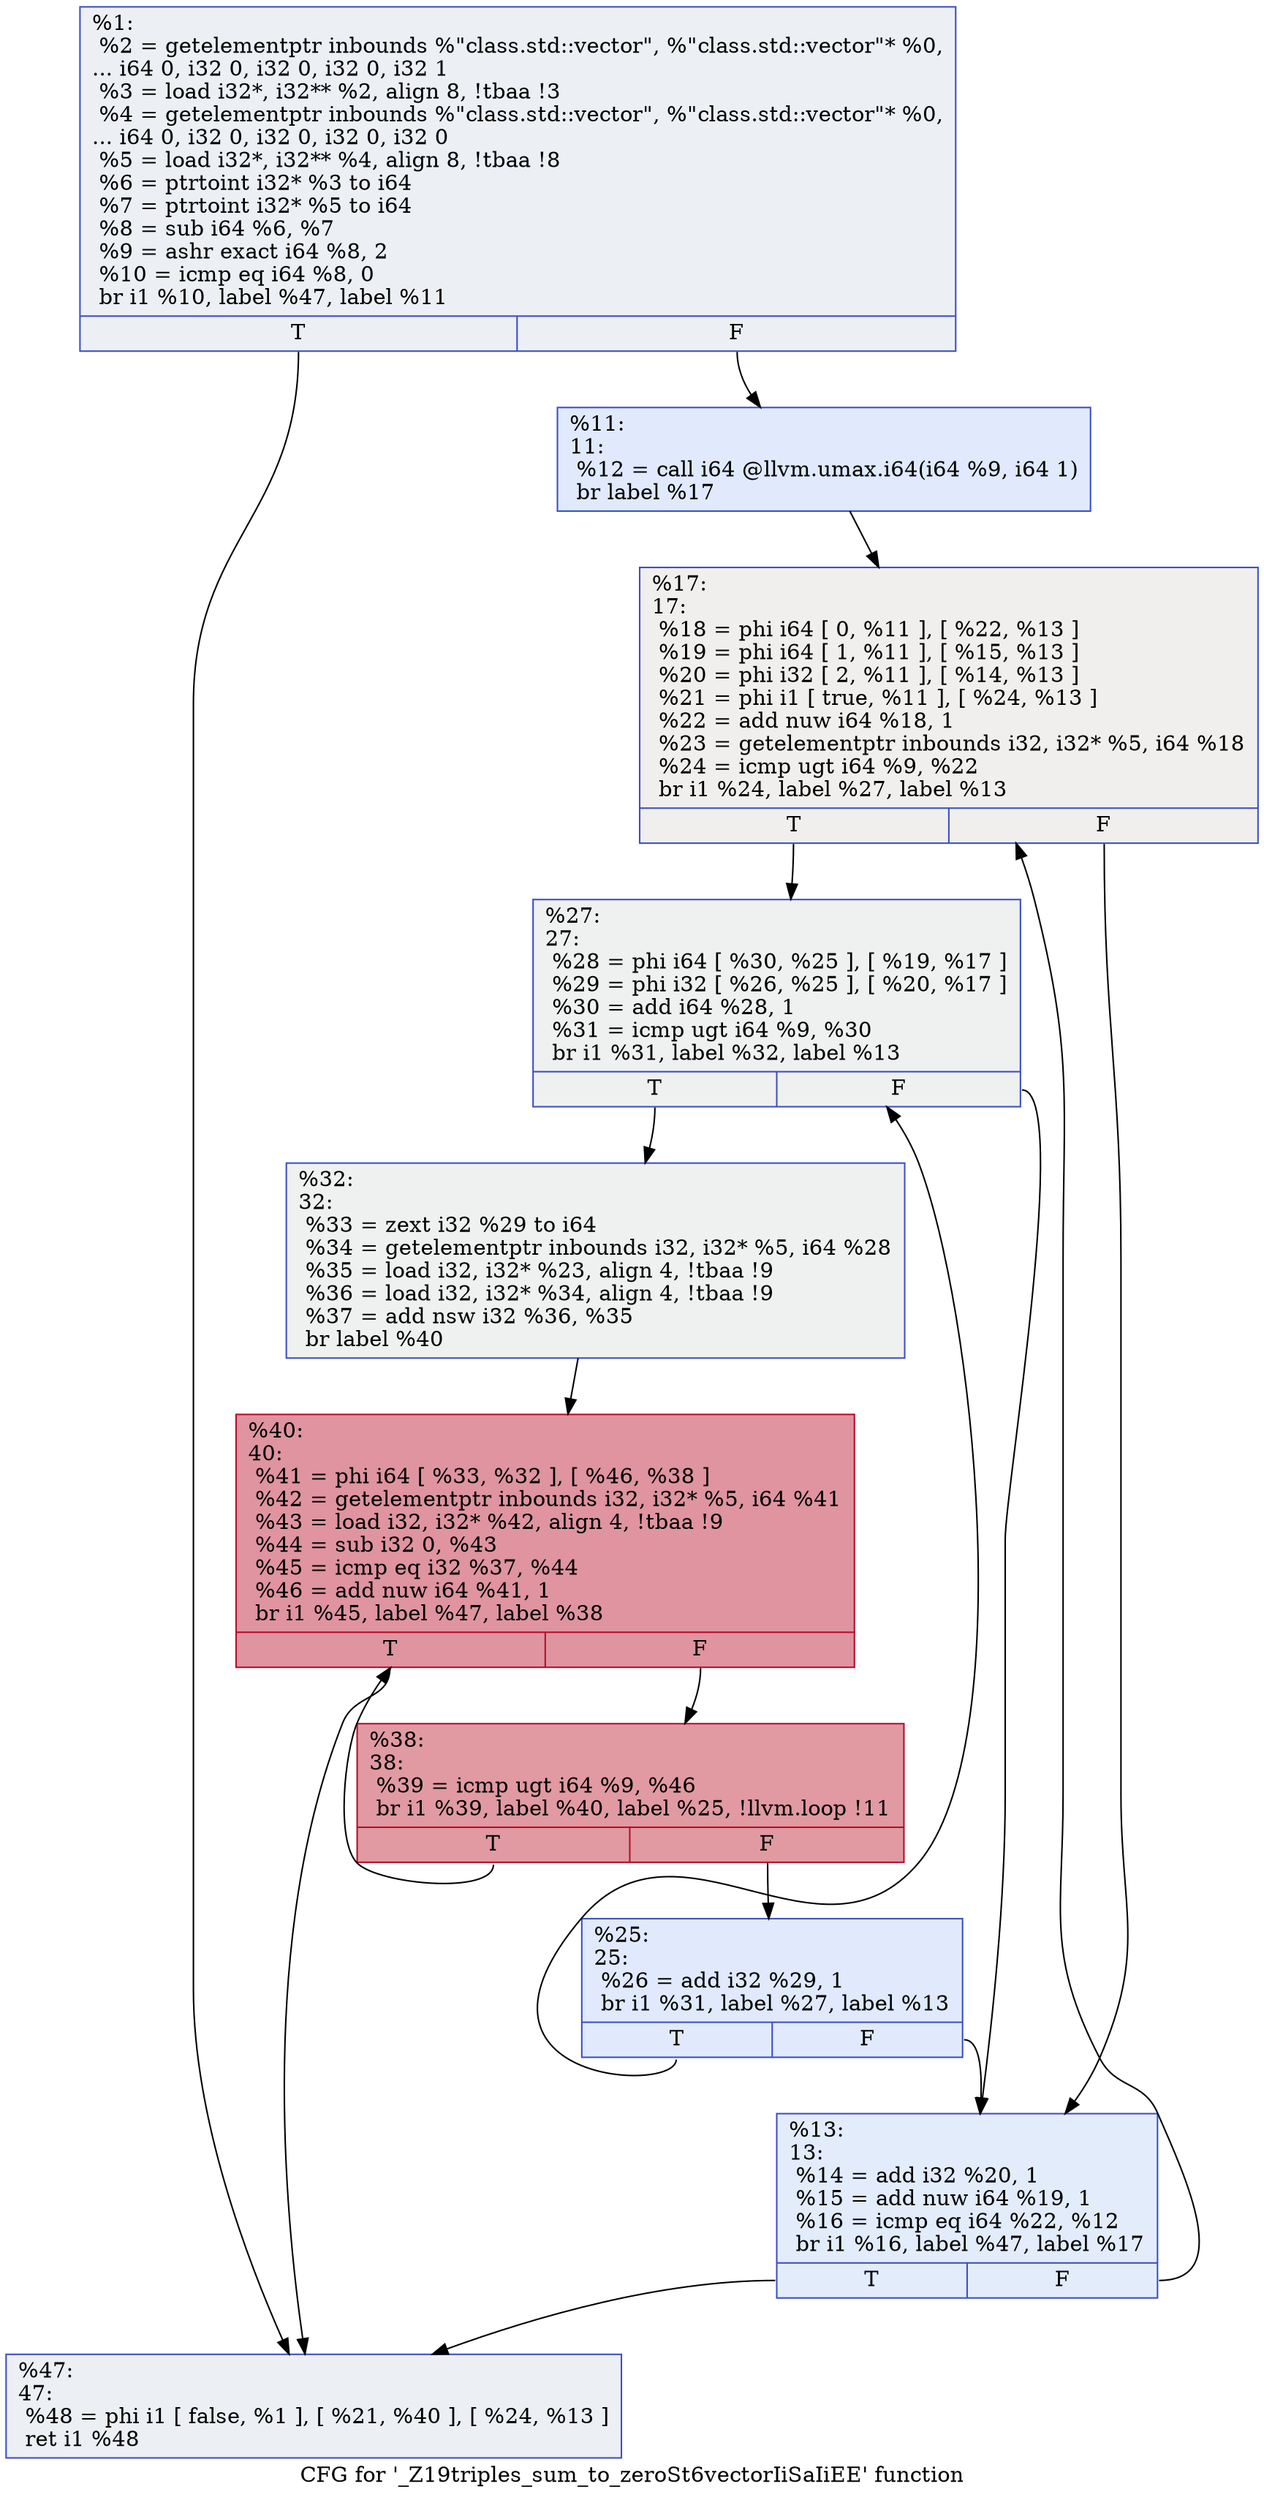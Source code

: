 digraph "CFG for '_Z19triples_sum_to_zeroSt6vectorIiSaIiEE' function" {
	label="CFG for '_Z19triples_sum_to_zeroSt6vectorIiSaIiEE' function";

	Node0x558af82b7380 [shape=record,color="#3d50c3ff", style=filled, fillcolor="#d4dbe670",label="{%1:\l  %2 = getelementptr inbounds %\"class.std::vector\", %\"class.std::vector\"* %0,\l... i64 0, i32 0, i32 0, i32 0, i32 1\l  %3 = load i32*, i32** %2, align 8, !tbaa !3\l  %4 = getelementptr inbounds %\"class.std::vector\", %\"class.std::vector\"* %0,\l... i64 0, i32 0, i32 0, i32 0, i32 0\l  %5 = load i32*, i32** %4, align 8, !tbaa !8\l  %6 = ptrtoint i32* %3 to i64\l  %7 = ptrtoint i32* %5 to i64\l  %8 = sub i64 %6, %7\l  %9 = ashr exact i64 %8, 2\l  %10 = icmp eq i64 %8, 0\l  br i1 %10, label %47, label %11\l|{<s0>T|<s1>F}}"];
	Node0x558af82b7380:s0 -> Node0x558af82b8820;
	Node0x558af82b7380:s1 -> Node0x558af82b8d40;
	Node0x558af82b8d40 [shape=record,color="#3d50c3ff", style=filled, fillcolor="#b9d0f970",label="{%11:\l11:                                               \l  %12 = call i64 @llvm.umax.i64(i64 %9, i64 1)\l  br label %17\l}"];
	Node0x558af82b8d40 -> Node0x558af82b9120;
	Node0x558af82b91e0 [shape=record,color="#3d50c3ff", style=filled, fillcolor="#bfd3f670",label="{%13:\l13:                                               \l  %14 = add i32 %20, 1\l  %15 = add nuw i64 %19, 1\l  %16 = icmp eq i64 %22, %12\l  br i1 %16, label %47, label %17\l|{<s0>T|<s1>F}}"];
	Node0x558af82b91e0:s0 -> Node0x558af82b8820;
	Node0x558af82b91e0:s1 -> Node0x558af82b9120;
	Node0x558af82b9120 [shape=record,color="#3d50c3ff", style=filled, fillcolor="#e0dbd870",label="{%17:\l17:                                               \l  %18 = phi i64 [ 0, %11 ], [ %22, %13 ]\l  %19 = phi i64 [ 1, %11 ], [ %15, %13 ]\l  %20 = phi i32 [ 2, %11 ], [ %14, %13 ]\l  %21 = phi i1 [ true, %11 ], [ %24, %13 ]\l  %22 = add nuw i64 %18, 1\l  %23 = getelementptr inbounds i32, i32* %5, i64 %18\l  %24 = icmp ugt i64 %9, %22\l  br i1 %24, label %27, label %13\l|{<s0>T|<s1>F}}"];
	Node0x558af82b9120:s0 -> Node0x558af82b9a00;
	Node0x558af82b9120:s1 -> Node0x558af82b91e0;
	Node0x558af82b9b00 [shape=record,color="#3d50c3ff", style=filled, fillcolor="#b9d0f970",label="{%25:\l25:                                               \l  %26 = add i32 %29, 1\l  br i1 %31, label %27, label %13\l|{<s0>T|<s1>F}}"];
	Node0x558af82b9b00:s0 -> Node0x558af82b9a00;
	Node0x558af82b9b00:s1 -> Node0x558af82b91e0;
	Node0x558af82b9a00 [shape=record,color="#3d50c3ff", style=filled, fillcolor="#dbdcde70",label="{%27:\l27:                                               \l  %28 = phi i64 [ %30, %25 ], [ %19, %17 ]\l  %29 = phi i32 [ %26, %25 ], [ %20, %17 ]\l  %30 = add i64 %28, 1\l  %31 = icmp ugt i64 %9, %30\l  br i1 %31, label %32, label %13\l|{<s0>T|<s1>F}}"];
	Node0x558af82b9a00:s0 -> Node0x558af82b9f40;
	Node0x558af82b9a00:s1 -> Node0x558af82b91e0;
	Node0x558af82b9f40 [shape=record,color="#3d50c3ff", style=filled, fillcolor="#dbdcde70",label="{%32:\l32:                                               \l  %33 = zext i32 %29 to i64\l  %34 = getelementptr inbounds i32, i32* %5, i64 %28\l  %35 = load i32, i32* %23, align 4, !tbaa !9\l  %36 = load i32, i32* %34, align 4, !tbaa !9\l  %37 = add nsw i32 %36, %35\l  br label %40\l}"];
	Node0x558af82b9f40 -> Node0x558af82bab60;
	Node0x558af82bac20 [shape=record,color="#b70d28ff", style=filled, fillcolor="#bb1b2c70",label="{%38:\l38:                                               \l  %39 = icmp ugt i64 %9, %46\l  br i1 %39, label %40, label %25, !llvm.loop !11\l|{<s0>T|<s1>F}}"];
	Node0x558af82bac20:s0 -> Node0x558af82bab60;
	Node0x558af82bac20:s1 -> Node0x558af82b9b00;
	Node0x558af82bab60 [shape=record,color="#b70d28ff", style=filled, fillcolor="#b70d2870",label="{%40:\l40:                                               \l  %41 = phi i64 [ %33, %32 ], [ %46, %38 ]\l  %42 = getelementptr inbounds i32, i32* %5, i64 %41\l  %43 = load i32, i32* %42, align 4, !tbaa !9\l  %44 = sub i32 0, %43\l  %45 = icmp eq i32 %37, %44\l  %46 = add nuw i64 %41, 1\l  br i1 %45, label %47, label %38\l|{<s0>T|<s1>F}}"];
	Node0x558af82bab60:s0 -> Node0x558af82b8820;
	Node0x558af82bab60:s1 -> Node0x558af82bac20;
	Node0x558af82b8820 [shape=record,color="#3d50c3ff", style=filled, fillcolor="#d4dbe670",label="{%47:\l47:                                               \l  %48 = phi i1 [ false, %1 ], [ %21, %40 ], [ %24, %13 ]\l  ret i1 %48\l}"];
}
